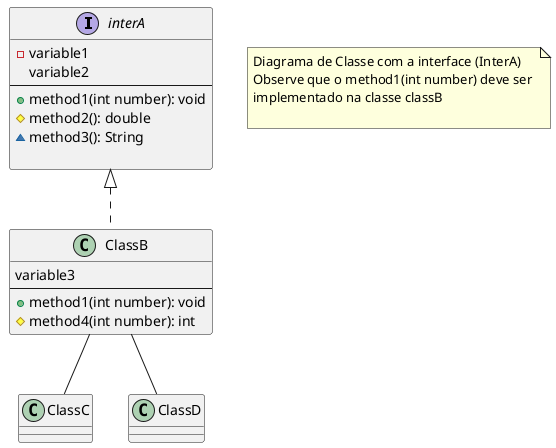 @startuml interface

interface interA {
  -variable1
  variable2
--
    +method1(int number): void
    #method2(): double
    ~method3(): String

   }

class ClassB {
  variable3
  --
    +method1(int number): void
    #method4(int number): int
}

interA <|.. ClassB
ClassB -- ClassC
ClassB -- ClassD

note as N1
Diagrama de Classe com a interface (InterA) 
Observe que o method1(int number) deve ser 
implementado na classe classB 

end note